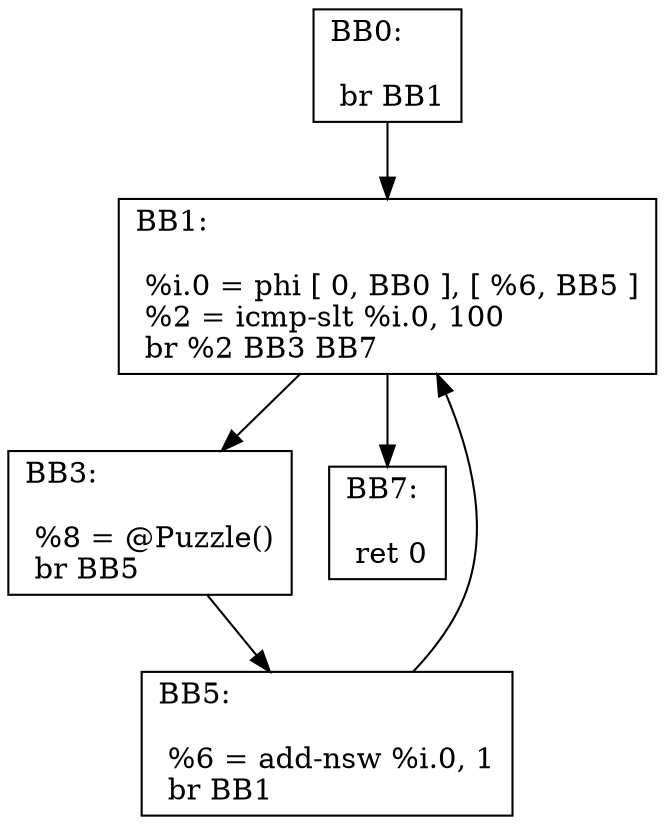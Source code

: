 digraph "CFG for 'main' function" {
	AA0 [shape=record, label="{BB0:\l\l  br  BB1\l}"];
	AA0 -> AA1
	AA1 [shape=record, label="{BB1:\l\l  %i.0 = phi [ 0, BB0 ], [  %6, BB5 ]\l %2 = icmp-slt %i.0,  100\l br %2 BB3 BB7\l}"];
	AA1 -> AA3
	AA1 -> AA7
	AA3 [shape=record, label="{BB3:\l\l  %8 = @Puzzle()\l br  BB5\l}"];
	AA3 -> AA5
	AA5 [shape=record, label="{BB5:\l\l  %6 = add-nsw %i.0,  1\l br  BB1\l}"];
	AA5 -> AA1
	AA7 [shape=record, label="{BB7:\l\l  ret 0\l}"];
}
